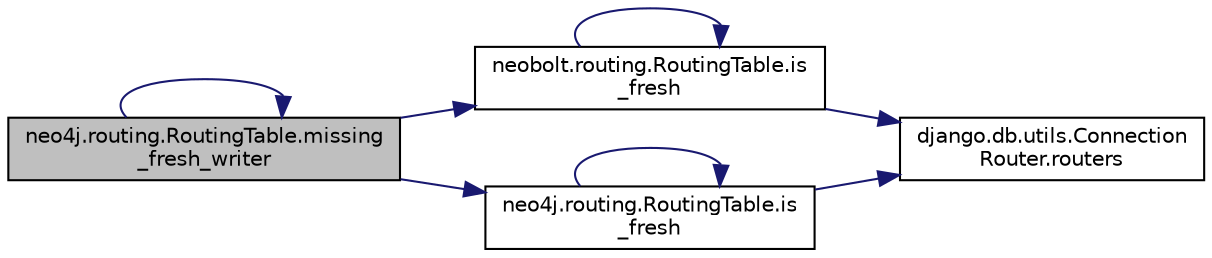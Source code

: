 digraph "neo4j.routing.RoutingTable.missing_fresh_writer"
{
 // LATEX_PDF_SIZE
  edge [fontname="Helvetica",fontsize="10",labelfontname="Helvetica",labelfontsize="10"];
  node [fontname="Helvetica",fontsize="10",shape=record];
  rankdir="LR";
  Node1 [label="neo4j.routing.RoutingTable.missing\l_fresh_writer",height=0.2,width=0.4,color="black", fillcolor="grey75", style="filled", fontcolor="black",tooltip=" "];
  Node1 -> Node2 [color="midnightblue",fontsize="10",style="solid",fontname="Helvetica"];
  Node2 [label="neobolt.routing.RoutingTable.is\l_fresh",height=0.2,width=0.4,color="black", fillcolor="white", style="filled",URL="$d6/d87/classneobolt_1_1routing_1_1_routing_table.html#ac20d637710fc6a2cefbdd68829bc9391",tooltip=" "];
  Node2 -> Node2 [color="midnightblue",fontsize="10",style="solid",fontname="Helvetica"];
  Node2 -> Node3 [color="midnightblue",fontsize="10",style="solid",fontname="Helvetica"];
  Node3 [label="django.db.utils.Connection\lRouter.routers",height=0.2,width=0.4,color="black", fillcolor="white", style="filled",URL="$dc/d1d/classdjango_1_1db_1_1utils_1_1_connection_router.html#aa792addbc18a53b5fd2bcc746320768b",tooltip=" "];
  Node1 -> Node4 [color="midnightblue",fontsize="10",style="solid",fontname="Helvetica"];
  Node4 [label="neo4j.routing.RoutingTable.is\l_fresh",height=0.2,width=0.4,color="black", fillcolor="white", style="filled",URL="$d4/d99/classneo4j_1_1routing_1_1_routing_table.html#ae037443fb530671c2f7c940e04ecec06",tooltip=" "];
  Node4 -> Node4 [color="midnightblue",fontsize="10",style="solid",fontname="Helvetica"];
  Node4 -> Node3 [color="midnightblue",fontsize="10",style="solid",fontname="Helvetica"];
  Node1 -> Node1 [color="midnightblue",fontsize="10",style="solid",fontname="Helvetica"];
}
